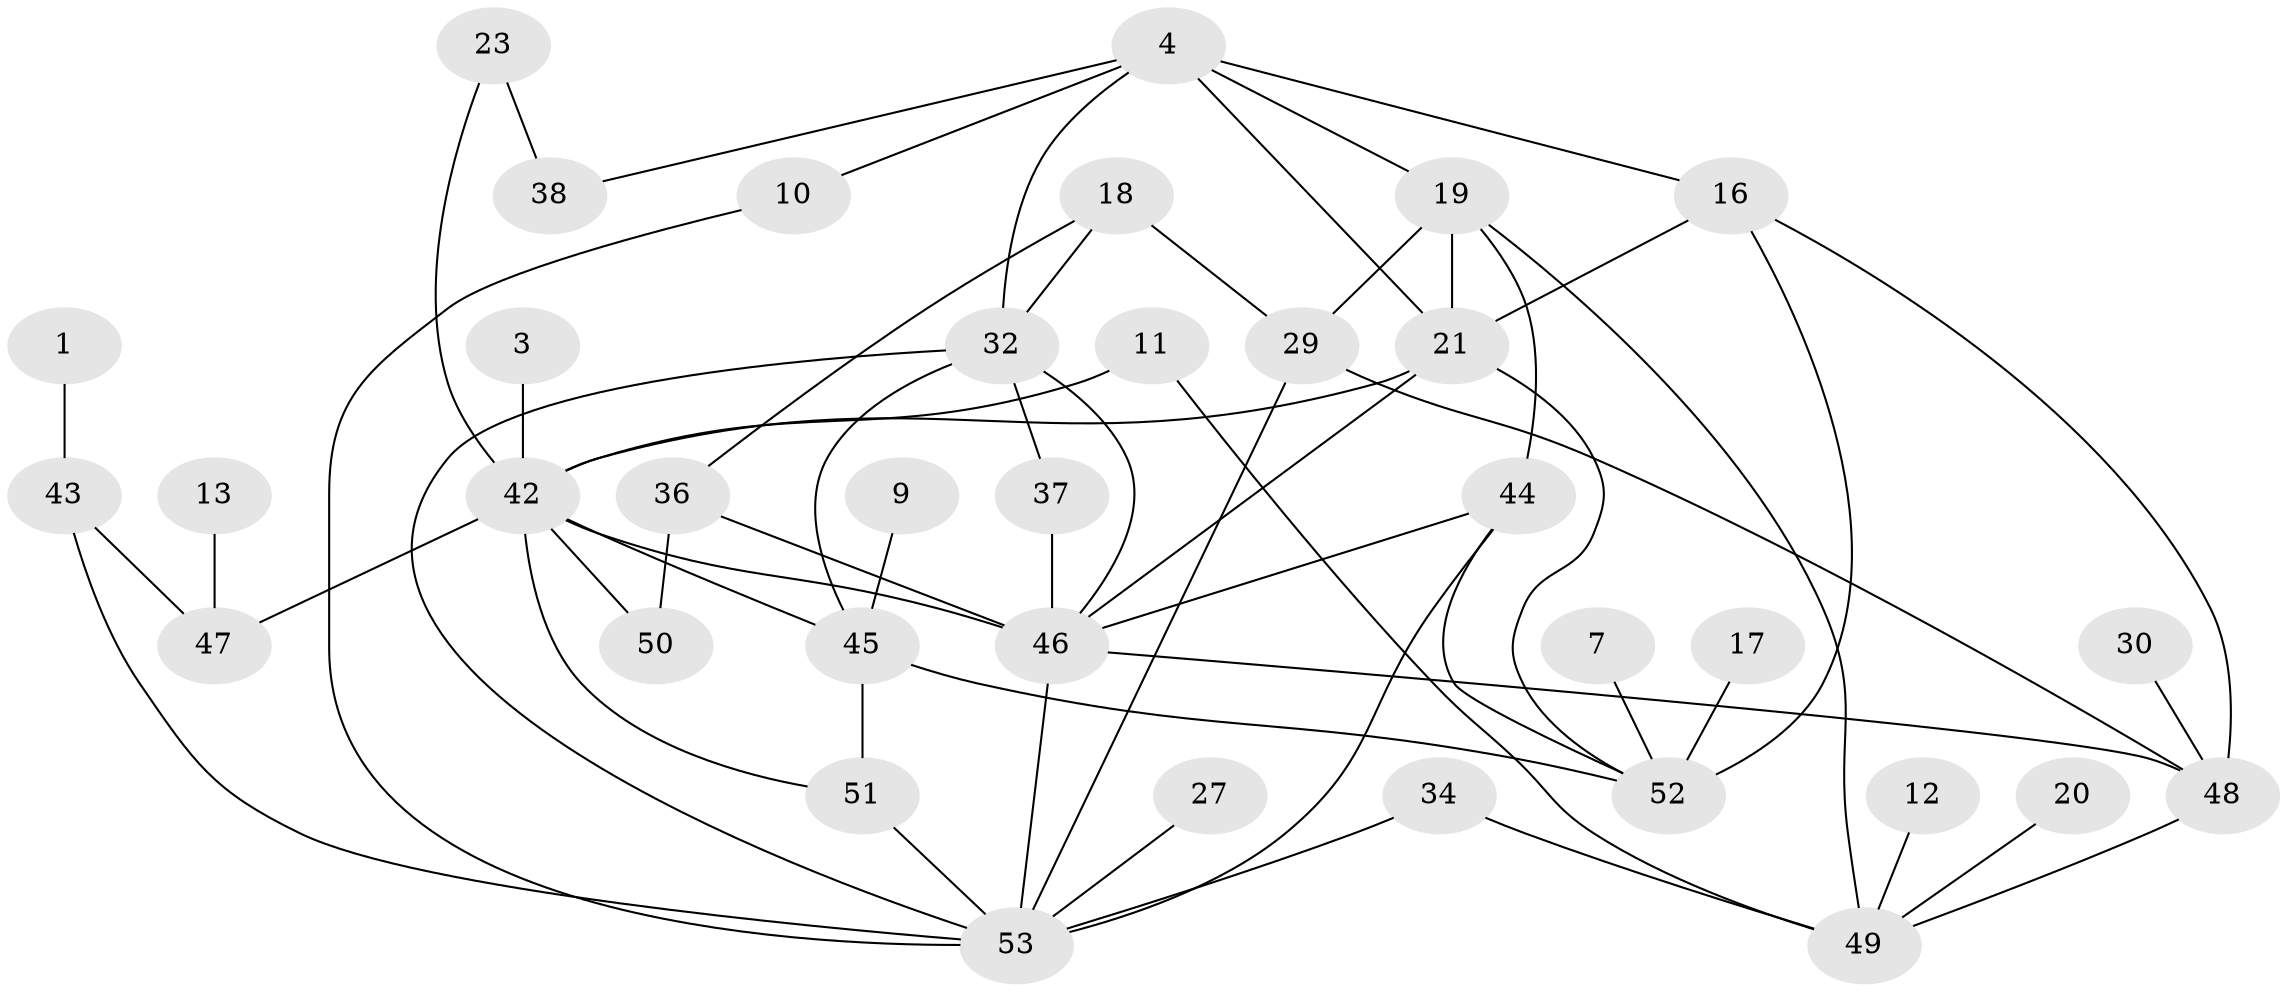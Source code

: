 // original degree distribution, {3: 0.21904761904761905, 1: 0.21904761904761905, 0: 0.13333333333333333, 4: 0.08571428571428572, 2: 0.2761904761904762, 6: 0.02857142857142857, 5: 0.02857142857142857, 7: 0.009523809523809525}
// Generated by graph-tools (version 1.1) at 2025/25/03/09/25 03:25:20]
// undirected, 36 vertices, 61 edges
graph export_dot {
graph [start="1"]
  node [color=gray90,style=filled];
  1;
  3;
  4;
  7;
  9;
  10;
  11;
  12;
  13;
  16;
  17;
  18;
  19;
  20;
  21;
  23;
  27;
  29;
  30;
  32;
  34;
  36;
  37;
  38;
  42;
  43;
  44;
  45;
  46;
  47;
  48;
  49;
  50;
  51;
  52;
  53;
  1 -- 43 [weight=1.0];
  3 -- 42 [weight=1.0];
  4 -- 10 [weight=1.0];
  4 -- 16 [weight=1.0];
  4 -- 19 [weight=1.0];
  4 -- 21 [weight=1.0];
  4 -- 32 [weight=1.0];
  4 -- 38 [weight=1.0];
  7 -- 52 [weight=1.0];
  9 -- 45 [weight=1.0];
  10 -- 53 [weight=1.0];
  11 -- 42 [weight=1.0];
  11 -- 49 [weight=1.0];
  12 -- 49 [weight=1.0];
  13 -- 47 [weight=1.0];
  16 -- 21 [weight=1.0];
  16 -- 48 [weight=1.0];
  16 -- 52 [weight=1.0];
  17 -- 52 [weight=1.0];
  18 -- 29 [weight=1.0];
  18 -- 32 [weight=1.0];
  18 -- 36 [weight=1.0];
  19 -- 21 [weight=1.0];
  19 -- 29 [weight=1.0];
  19 -- 44 [weight=1.0];
  19 -- 49 [weight=1.0];
  20 -- 49 [weight=1.0];
  21 -- 42 [weight=1.0];
  21 -- 46 [weight=1.0];
  21 -- 52 [weight=1.0];
  23 -- 38 [weight=1.0];
  23 -- 42 [weight=1.0];
  27 -- 53 [weight=1.0];
  29 -- 48 [weight=1.0];
  29 -- 53 [weight=1.0];
  30 -- 48 [weight=1.0];
  32 -- 37 [weight=1.0];
  32 -- 45 [weight=1.0];
  32 -- 46 [weight=1.0];
  32 -- 53 [weight=1.0];
  34 -- 49 [weight=1.0];
  34 -- 53 [weight=1.0];
  36 -- 46 [weight=1.0];
  36 -- 50 [weight=1.0];
  37 -- 46 [weight=1.0];
  42 -- 45 [weight=1.0];
  42 -- 46 [weight=1.0];
  42 -- 47 [weight=1.0];
  42 -- 50 [weight=1.0];
  42 -- 51 [weight=1.0];
  43 -- 47 [weight=1.0];
  43 -- 53 [weight=1.0];
  44 -- 46 [weight=1.0];
  44 -- 52 [weight=1.0];
  44 -- 53 [weight=1.0];
  45 -- 51 [weight=1.0];
  45 -- 52 [weight=1.0];
  46 -- 48 [weight=1.0];
  46 -- 53 [weight=1.0];
  48 -- 49 [weight=1.0];
  51 -- 53 [weight=1.0];
}
